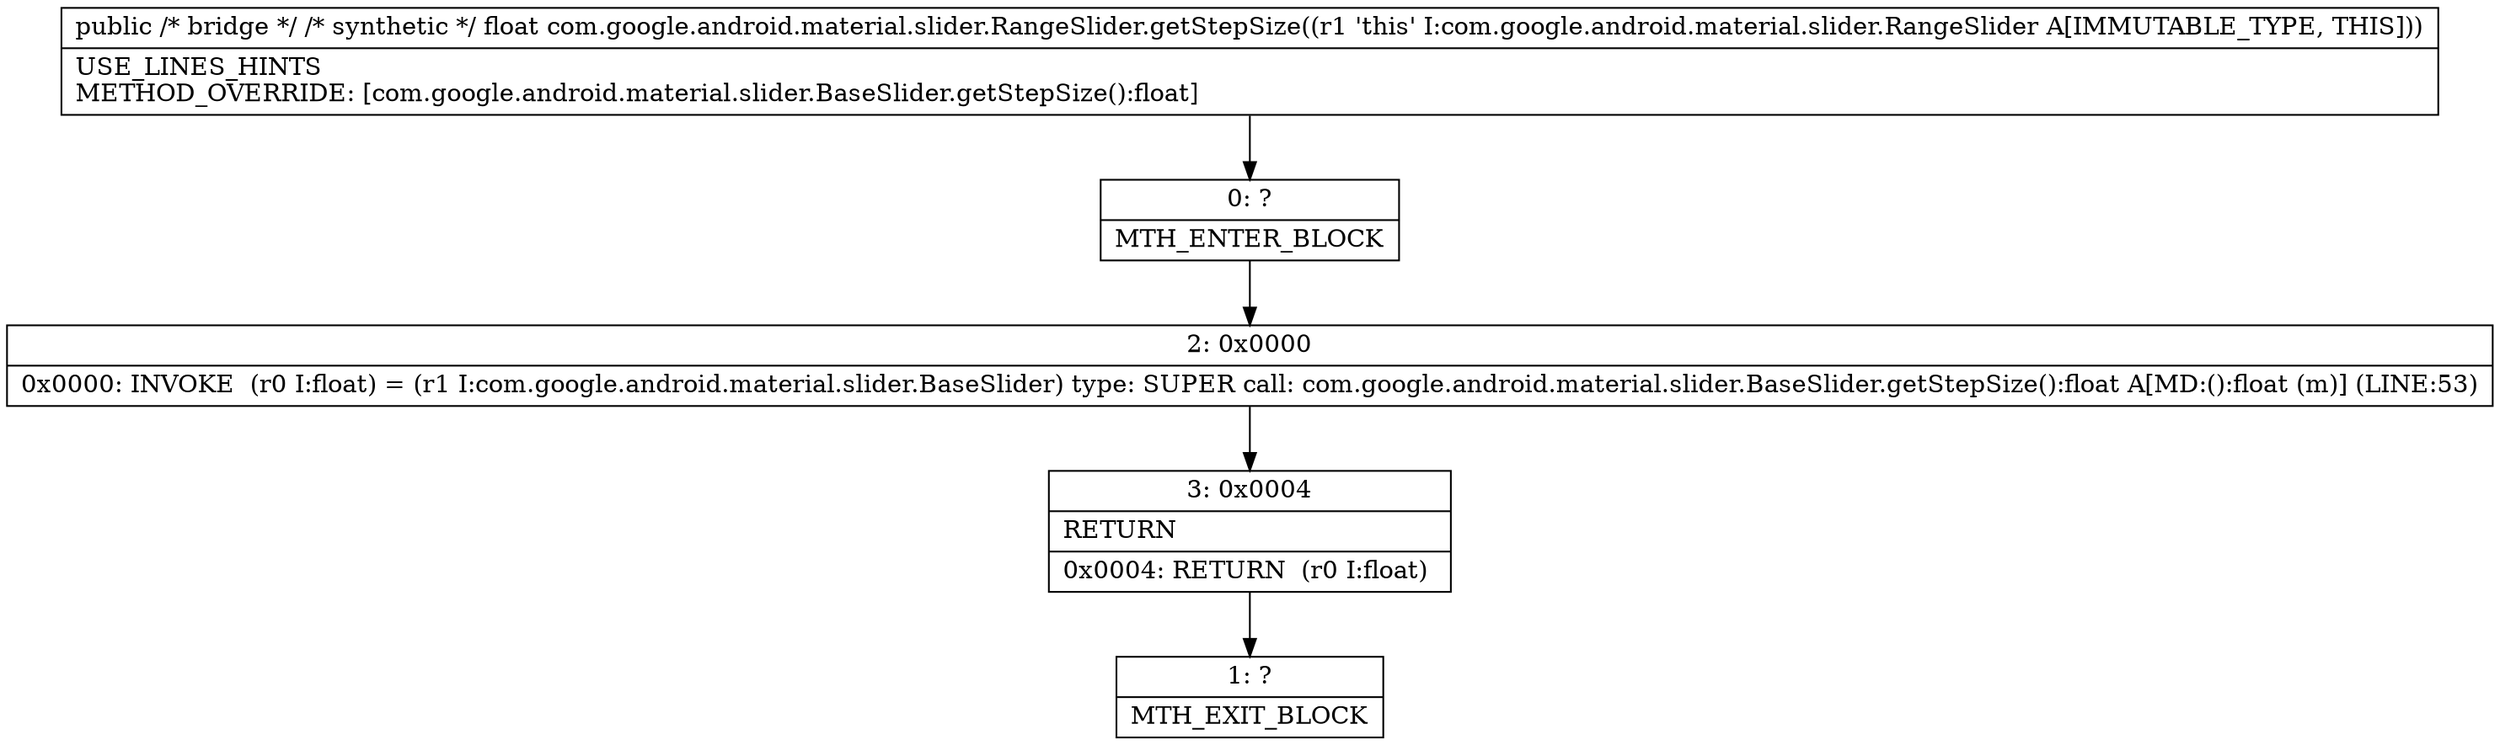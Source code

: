 digraph "CFG forcom.google.android.material.slider.RangeSlider.getStepSize()F" {
Node_0 [shape=record,label="{0\:\ ?|MTH_ENTER_BLOCK\l}"];
Node_2 [shape=record,label="{2\:\ 0x0000|0x0000: INVOKE  (r0 I:float) = (r1 I:com.google.android.material.slider.BaseSlider) type: SUPER call: com.google.android.material.slider.BaseSlider.getStepSize():float A[MD:():float (m)] (LINE:53)\l}"];
Node_3 [shape=record,label="{3\:\ 0x0004|RETURN\l|0x0004: RETURN  (r0 I:float) \l}"];
Node_1 [shape=record,label="{1\:\ ?|MTH_EXIT_BLOCK\l}"];
MethodNode[shape=record,label="{public \/* bridge *\/ \/* synthetic *\/ float com.google.android.material.slider.RangeSlider.getStepSize((r1 'this' I:com.google.android.material.slider.RangeSlider A[IMMUTABLE_TYPE, THIS]))  | USE_LINES_HINTS\lMETHOD_OVERRIDE: [com.google.android.material.slider.BaseSlider.getStepSize():float]\l}"];
MethodNode -> Node_0;Node_0 -> Node_2;
Node_2 -> Node_3;
Node_3 -> Node_1;
}


